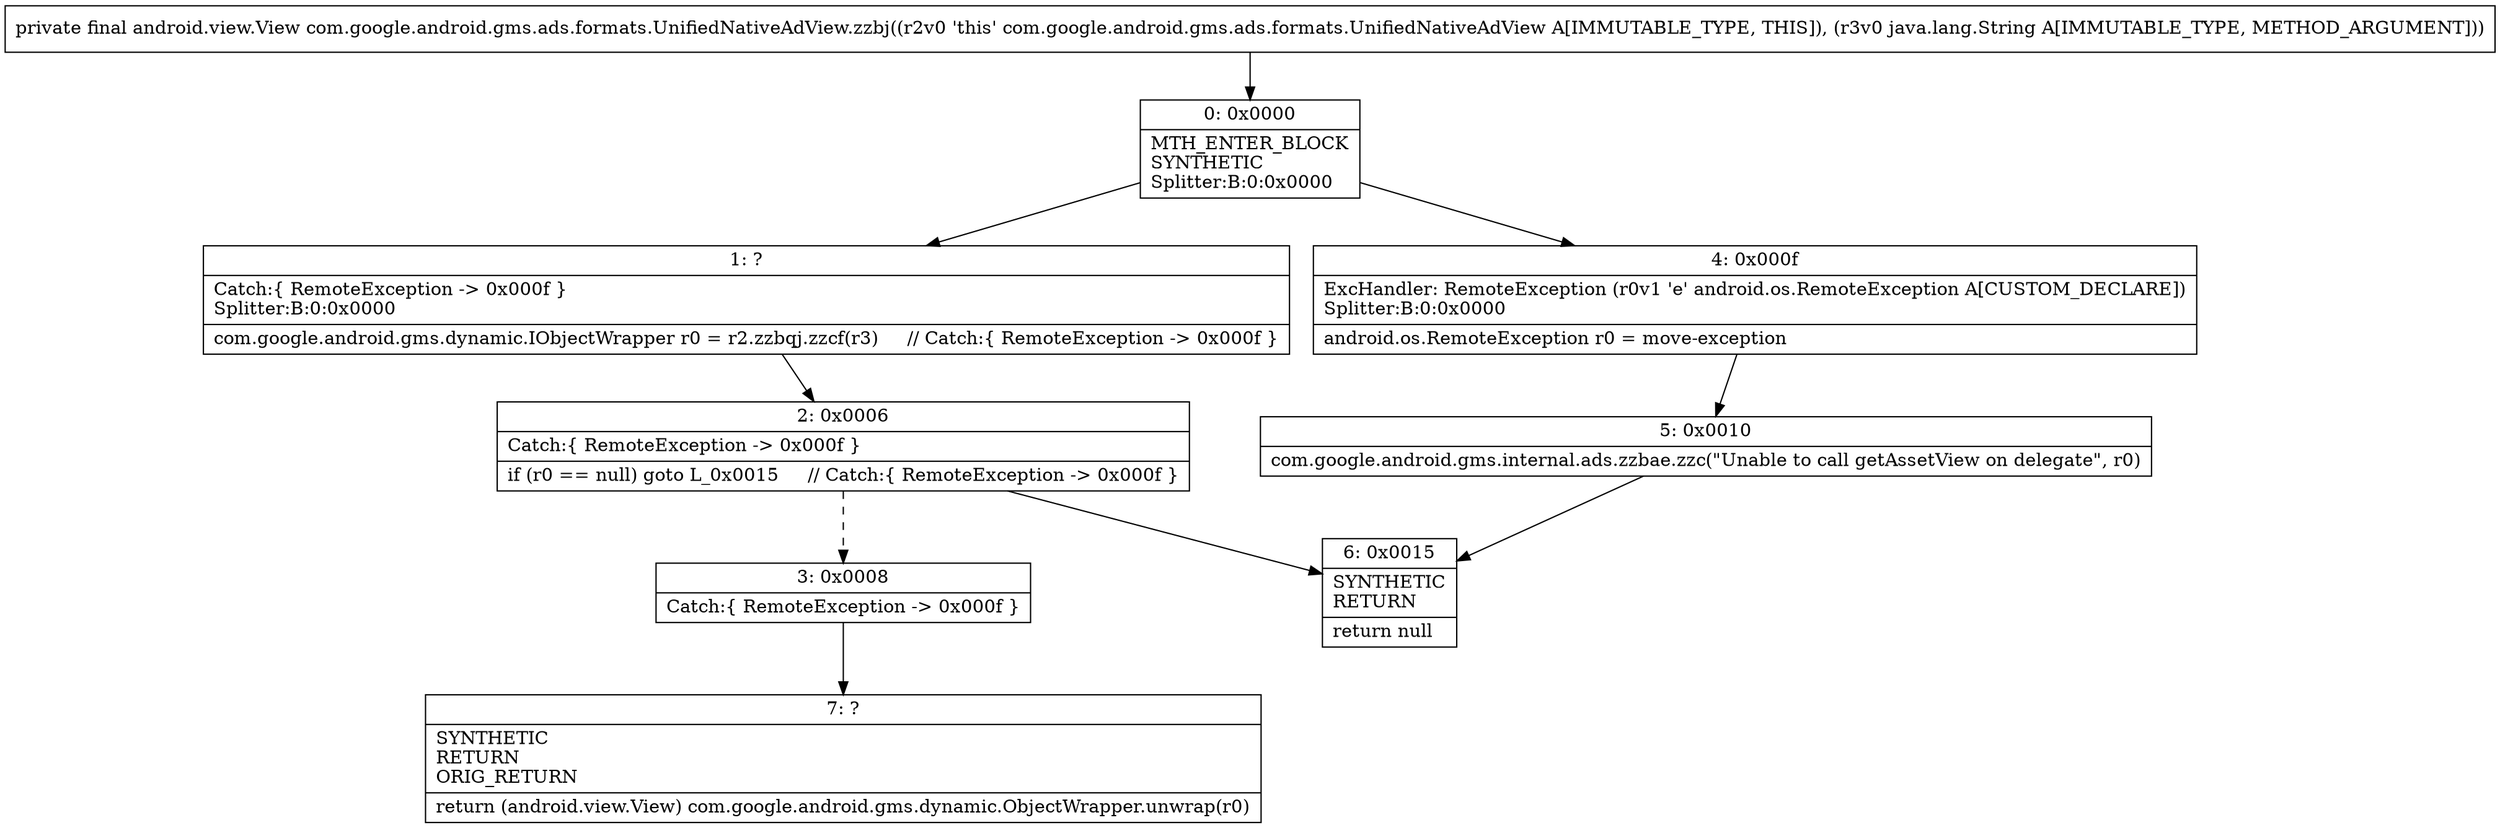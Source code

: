 digraph "CFG forcom.google.android.gms.ads.formats.UnifiedNativeAdView.zzbj(Ljava\/lang\/String;)Landroid\/view\/View;" {
Node_0 [shape=record,label="{0\:\ 0x0000|MTH_ENTER_BLOCK\lSYNTHETIC\lSplitter:B:0:0x0000\l}"];
Node_1 [shape=record,label="{1\:\ ?|Catch:\{ RemoteException \-\> 0x000f \}\lSplitter:B:0:0x0000\l|com.google.android.gms.dynamic.IObjectWrapper r0 = r2.zzbqj.zzcf(r3)     \/\/ Catch:\{ RemoteException \-\> 0x000f \}\l}"];
Node_2 [shape=record,label="{2\:\ 0x0006|Catch:\{ RemoteException \-\> 0x000f \}\l|if (r0 == null) goto L_0x0015     \/\/ Catch:\{ RemoteException \-\> 0x000f \}\l}"];
Node_3 [shape=record,label="{3\:\ 0x0008|Catch:\{ RemoteException \-\> 0x000f \}\l}"];
Node_4 [shape=record,label="{4\:\ 0x000f|ExcHandler: RemoteException (r0v1 'e' android.os.RemoteException A[CUSTOM_DECLARE])\lSplitter:B:0:0x0000\l|android.os.RemoteException r0 = move\-exception\l}"];
Node_5 [shape=record,label="{5\:\ 0x0010|com.google.android.gms.internal.ads.zzbae.zzc(\"Unable to call getAssetView on delegate\", r0)\l}"];
Node_6 [shape=record,label="{6\:\ 0x0015|SYNTHETIC\lRETURN\l|return null\l}"];
Node_7 [shape=record,label="{7\:\ ?|SYNTHETIC\lRETURN\lORIG_RETURN\l|return (android.view.View) com.google.android.gms.dynamic.ObjectWrapper.unwrap(r0)\l}"];
MethodNode[shape=record,label="{private final android.view.View com.google.android.gms.ads.formats.UnifiedNativeAdView.zzbj((r2v0 'this' com.google.android.gms.ads.formats.UnifiedNativeAdView A[IMMUTABLE_TYPE, THIS]), (r3v0 java.lang.String A[IMMUTABLE_TYPE, METHOD_ARGUMENT])) }"];
MethodNode -> Node_0;
Node_0 -> Node_1;
Node_0 -> Node_4;
Node_1 -> Node_2;
Node_2 -> Node_3[style=dashed];
Node_2 -> Node_6;
Node_3 -> Node_7;
Node_4 -> Node_5;
Node_5 -> Node_6;
}

